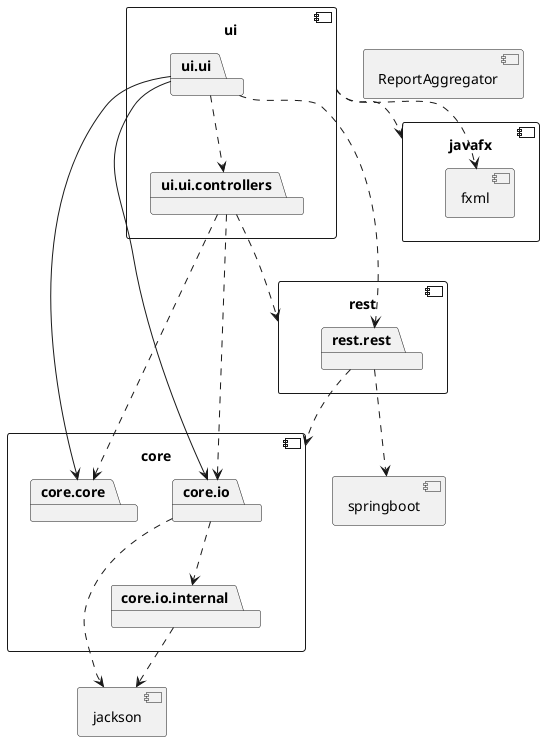 
@startuml

component core {
	package core.core
	package core.io
	package core.io.internal
}

component jackson {
}

component ReportAggregator{

}

component ui {
	package ui.ui
	package ui.ui.controllers
}

component javafx {
    component fxml{
    }
}

component rest {
    package rest.rest
}

component springboot{
}

core.io ..> core.io.internal
core.io ..> jackson
core.io.internal ..> jackson

ui.ui ..> ui.ui.controllers
ui.ui.controllers ..> core.core
ui.ui.controllers ..> core.io

ui ..> javafx
ui ..> fxml
ui.ui.controllers ..> rest
ui.ui ..> rest.rest
ui.ui --> core.io
ui.ui --> core.core

rest.rest ..> core
rest.rest ..> springboot


@enduml
